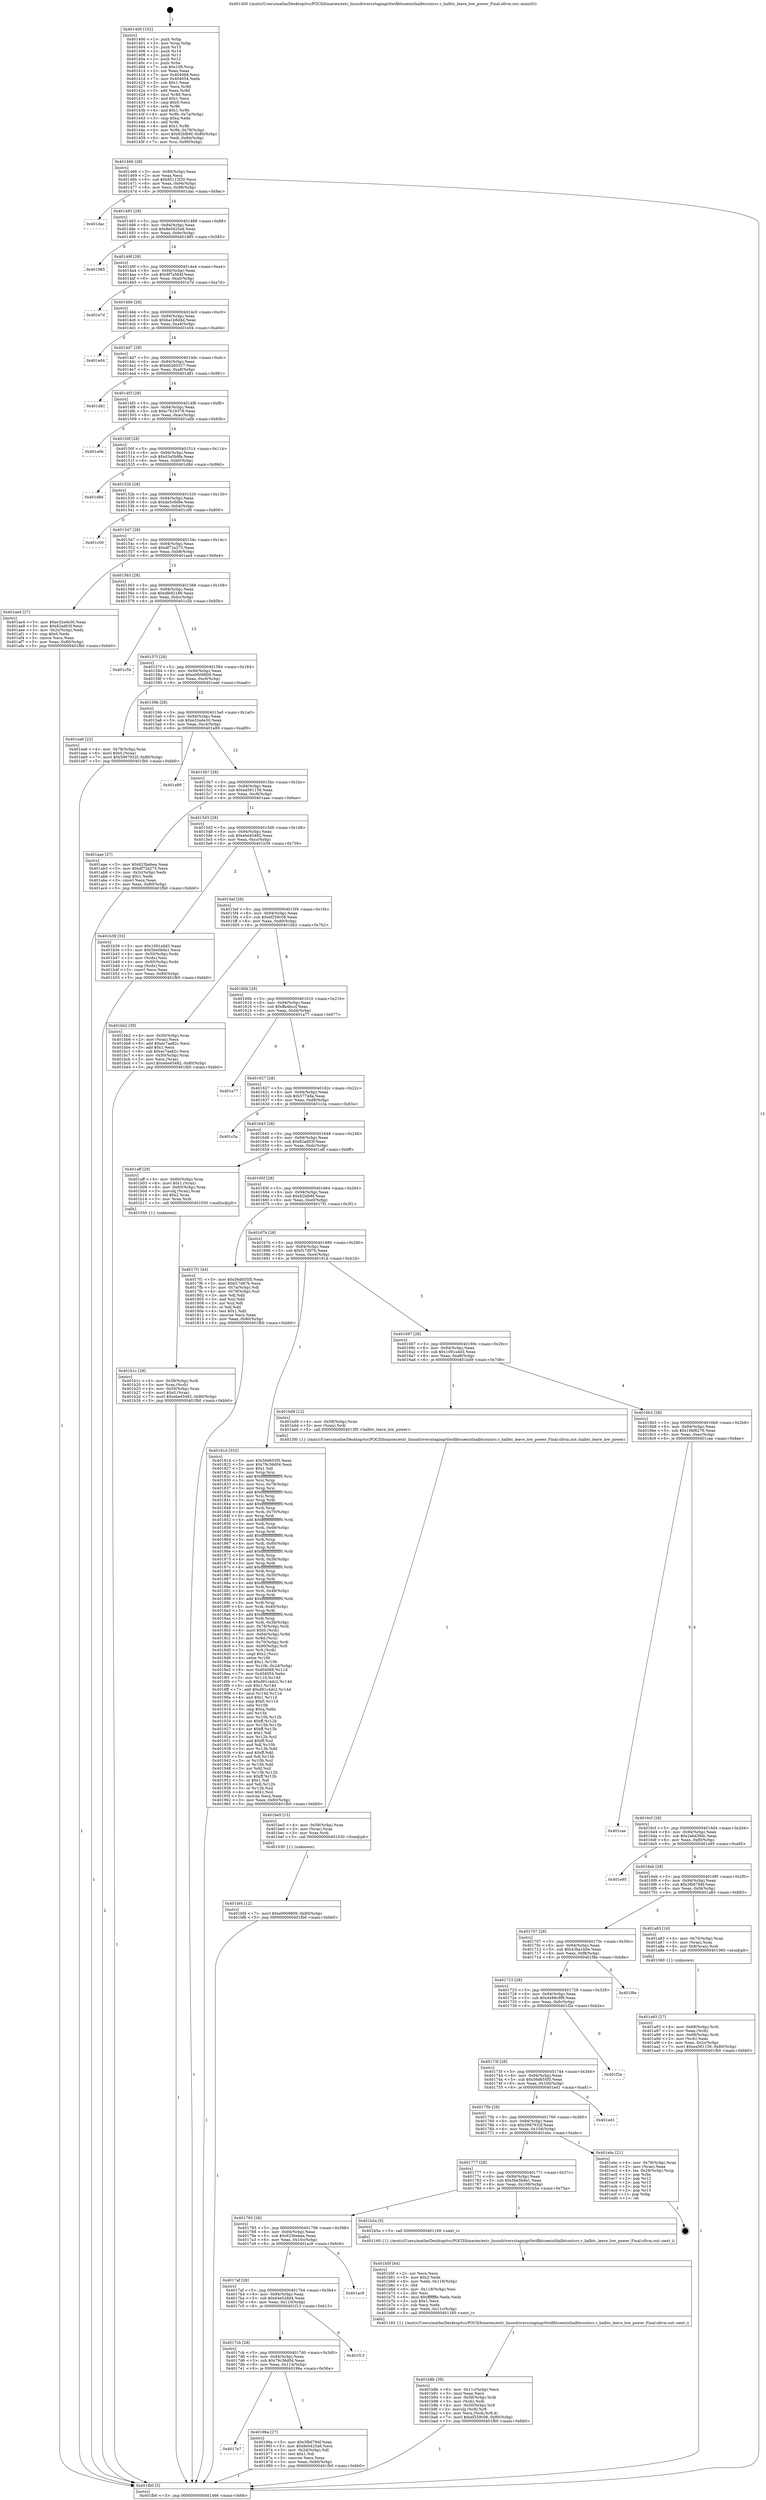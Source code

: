 digraph "0x401400" {
  label = "0x401400 (/mnt/c/Users/mathe/Desktop/tcc/POCII/binaries/extr_linuxdriversstagingrtlwifibtcoexisthalbtcoutsrc.c_halbtc_leave_low_power_Final-ollvm.out::main(0))"
  labelloc = "t"
  node[shape=record]

  Entry [label="",width=0.3,height=0.3,shape=circle,fillcolor=black,style=filled]
  "0x401466" [label="{
     0x401466 [29]\l
     | [instrs]\l
     &nbsp;&nbsp;0x401466 \<+3\>: mov -0x80(%rbp),%eax\l
     &nbsp;&nbsp;0x401469 \<+2\>: mov %eax,%ecx\l
     &nbsp;&nbsp;0x40146b \<+6\>: sub $0x85112f20,%ecx\l
     &nbsp;&nbsp;0x401471 \<+6\>: mov %eax,-0x94(%rbp)\l
     &nbsp;&nbsp;0x401477 \<+6\>: mov %ecx,-0x98(%rbp)\l
     &nbsp;&nbsp;0x40147d \<+6\>: je 0000000000401dac \<main+0x9ac\>\l
  }"]
  "0x401dac" [label="{
     0x401dac\l
  }", style=dashed]
  "0x401483" [label="{
     0x401483 [28]\l
     | [instrs]\l
     &nbsp;&nbsp;0x401483 \<+5\>: jmp 0000000000401488 \<main+0x88\>\l
     &nbsp;&nbsp;0x401488 \<+6\>: mov -0x94(%rbp),%eax\l
     &nbsp;&nbsp;0x40148e \<+5\>: sub $0x8e0425a6,%eax\l
     &nbsp;&nbsp;0x401493 \<+6\>: mov %eax,-0x9c(%rbp)\l
     &nbsp;&nbsp;0x401499 \<+6\>: je 0000000000401985 \<main+0x585\>\l
  }"]
  Exit [label="",width=0.3,height=0.3,shape=circle,fillcolor=black,style=filled,peripheries=2]
  "0x401985" [label="{
     0x401985\l
  }", style=dashed]
  "0x40149f" [label="{
     0x40149f [28]\l
     | [instrs]\l
     &nbsp;&nbsp;0x40149f \<+5\>: jmp 00000000004014a4 \<main+0xa4\>\l
     &nbsp;&nbsp;0x4014a4 \<+6\>: mov -0x94(%rbp),%eax\l
     &nbsp;&nbsp;0x4014aa \<+5\>: sub $0x8f7a564f,%eax\l
     &nbsp;&nbsp;0x4014af \<+6\>: mov %eax,-0xa0(%rbp)\l
     &nbsp;&nbsp;0x4014b5 \<+6\>: je 0000000000401e7d \<main+0xa7d\>\l
  }"]
  "0x401bf4" [label="{
     0x401bf4 [12]\l
     | [instrs]\l
     &nbsp;&nbsp;0x401bf4 \<+7\>: movl $0xe0609809,-0x80(%rbp)\l
     &nbsp;&nbsp;0x401bfb \<+5\>: jmp 0000000000401fb0 \<main+0xbb0\>\l
  }"]
  "0x401e7d" [label="{
     0x401e7d\l
  }", style=dashed]
  "0x4014bb" [label="{
     0x4014bb [28]\l
     | [instrs]\l
     &nbsp;&nbsp;0x4014bb \<+5\>: jmp 00000000004014c0 \<main+0xc0\>\l
     &nbsp;&nbsp;0x4014c0 \<+6\>: mov -0x94(%rbp),%eax\l
     &nbsp;&nbsp;0x4014c6 \<+5\>: sub $0xba1b8d4d,%eax\l
     &nbsp;&nbsp;0x4014cb \<+6\>: mov %eax,-0xa4(%rbp)\l
     &nbsp;&nbsp;0x4014d1 \<+6\>: je 0000000000401e04 \<main+0xa04\>\l
  }"]
  "0x401be5" [label="{
     0x401be5 [15]\l
     | [instrs]\l
     &nbsp;&nbsp;0x401be5 \<+4\>: mov -0x58(%rbp),%rax\l
     &nbsp;&nbsp;0x401be9 \<+3\>: mov (%rax),%rax\l
     &nbsp;&nbsp;0x401bec \<+3\>: mov %rax,%rdi\l
     &nbsp;&nbsp;0x401bef \<+5\>: call 0000000000401030 \<free@plt\>\l
     | [calls]\l
     &nbsp;&nbsp;0x401030 \{1\} (unknown)\l
  }"]
  "0x401e04" [label="{
     0x401e04\l
  }", style=dashed]
  "0x4014d7" [label="{
     0x4014d7 [28]\l
     | [instrs]\l
     &nbsp;&nbsp;0x4014d7 \<+5\>: jmp 00000000004014dc \<main+0xdc\>\l
     &nbsp;&nbsp;0x4014dc \<+6\>: mov -0x94(%rbp),%eax\l
     &nbsp;&nbsp;0x4014e2 \<+5\>: sub $0xbb260327,%eax\l
     &nbsp;&nbsp;0x4014e7 \<+6\>: mov %eax,-0xa8(%rbp)\l
     &nbsp;&nbsp;0x4014ed \<+6\>: je 0000000000401d81 \<main+0x981\>\l
  }"]
  "0x401b8b" [label="{
     0x401b8b [39]\l
     | [instrs]\l
     &nbsp;&nbsp;0x401b8b \<+6\>: mov -0x11c(%rbp),%ecx\l
     &nbsp;&nbsp;0x401b91 \<+3\>: imul %eax,%ecx\l
     &nbsp;&nbsp;0x401b94 \<+4\>: mov -0x58(%rbp),%rdi\l
     &nbsp;&nbsp;0x401b98 \<+3\>: mov (%rdi),%rdi\l
     &nbsp;&nbsp;0x401b9b \<+4\>: mov -0x50(%rbp),%r8\l
     &nbsp;&nbsp;0x401b9f \<+3\>: movslq (%r8),%r8\l
     &nbsp;&nbsp;0x401ba2 \<+4\>: mov %ecx,(%rdi,%r8,4)\l
     &nbsp;&nbsp;0x401ba6 \<+7\>: movl $0xef259c08,-0x80(%rbp)\l
     &nbsp;&nbsp;0x401bad \<+5\>: jmp 0000000000401fb0 \<main+0xbb0\>\l
  }"]
  "0x401d81" [label="{
     0x401d81\l
  }", style=dashed]
  "0x4014f3" [label="{
     0x4014f3 [28]\l
     | [instrs]\l
     &nbsp;&nbsp;0x4014f3 \<+5\>: jmp 00000000004014f8 \<main+0xf8\>\l
     &nbsp;&nbsp;0x4014f8 \<+6\>: mov -0x94(%rbp),%eax\l
     &nbsp;&nbsp;0x4014fe \<+5\>: sub $0xc7b19378,%eax\l
     &nbsp;&nbsp;0x401503 \<+6\>: mov %eax,-0xac(%rbp)\l
     &nbsp;&nbsp;0x401509 \<+6\>: je 0000000000401a0b \<main+0x60b\>\l
  }"]
  "0x401b5f" [label="{
     0x401b5f [44]\l
     | [instrs]\l
     &nbsp;&nbsp;0x401b5f \<+2\>: xor %ecx,%ecx\l
     &nbsp;&nbsp;0x401b61 \<+5\>: mov $0x2,%edx\l
     &nbsp;&nbsp;0x401b66 \<+6\>: mov %edx,-0x118(%rbp)\l
     &nbsp;&nbsp;0x401b6c \<+1\>: cltd\l
     &nbsp;&nbsp;0x401b6d \<+6\>: mov -0x118(%rbp),%esi\l
     &nbsp;&nbsp;0x401b73 \<+2\>: idiv %esi\l
     &nbsp;&nbsp;0x401b75 \<+6\>: imul $0xfffffffe,%edx,%edx\l
     &nbsp;&nbsp;0x401b7b \<+3\>: sub $0x1,%ecx\l
     &nbsp;&nbsp;0x401b7e \<+2\>: sub %ecx,%edx\l
     &nbsp;&nbsp;0x401b80 \<+6\>: mov %edx,-0x11c(%rbp)\l
     &nbsp;&nbsp;0x401b86 \<+5\>: call 0000000000401160 \<next_i\>\l
     | [calls]\l
     &nbsp;&nbsp;0x401160 \{1\} (/mnt/c/Users/mathe/Desktop/tcc/POCII/binaries/extr_linuxdriversstagingrtlwifibtcoexisthalbtcoutsrc.c_halbtc_leave_low_power_Final-ollvm.out::next_i)\l
  }"]
  "0x401a0b" [label="{
     0x401a0b\l
  }", style=dashed]
  "0x40150f" [label="{
     0x40150f [28]\l
     | [instrs]\l
     &nbsp;&nbsp;0x40150f \<+5\>: jmp 0000000000401514 \<main+0x114\>\l
     &nbsp;&nbsp;0x401514 \<+6\>: mov -0x94(%rbp),%eax\l
     &nbsp;&nbsp;0x40151a \<+5\>: sub $0xd3a5b8fe,%eax\l
     &nbsp;&nbsp;0x40151f \<+6\>: mov %eax,-0xb0(%rbp)\l
     &nbsp;&nbsp;0x401525 \<+6\>: je 0000000000401d8d \<main+0x98d\>\l
  }"]
  "0x401b1c" [label="{
     0x401b1c [29]\l
     | [instrs]\l
     &nbsp;&nbsp;0x401b1c \<+4\>: mov -0x58(%rbp),%rdi\l
     &nbsp;&nbsp;0x401b20 \<+3\>: mov %rax,(%rdi)\l
     &nbsp;&nbsp;0x401b23 \<+4\>: mov -0x50(%rbp),%rax\l
     &nbsp;&nbsp;0x401b27 \<+6\>: movl $0x0,(%rax)\l
     &nbsp;&nbsp;0x401b2d \<+7\>: movl $0xebe45482,-0x80(%rbp)\l
     &nbsp;&nbsp;0x401b34 \<+5\>: jmp 0000000000401fb0 \<main+0xbb0\>\l
  }"]
  "0x401d8d" [label="{
     0x401d8d\l
  }", style=dashed]
  "0x40152b" [label="{
     0x40152b [28]\l
     | [instrs]\l
     &nbsp;&nbsp;0x40152b \<+5\>: jmp 0000000000401530 \<main+0x130\>\l
     &nbsp;&nbsp;0x401530 \<+6\>: mov -0x94(%rbp),%eax\l
     &nbsp;&nbsp;0x401536 \<+5\>: sub $0xde5c6d9e,%eax\l
     &nbsp;&nbsp;0x40153b \<+6\>: mov %eax,-0xb4(%rbp)\l
     &nbsp;&nbsp;0x401541 \<+6\>: je 0000000000401c00 \<main+0x800\>\l
  }"]
  "0x401a93" [label="{
     0x401a93 [27]\l
     | [instrs]\l
     &nbsp;&nbsp;0x401a93 \<+4\>: mov -0x68(%rbp),%rdi\l
     &nbsp;&nbsp;0x401a97 \<+2\>: mov %eax,(%rdi)\l
     &nbsp;&nbsp;0x401a99 \<+4\>: mov -0x68(%rbp),%rdi\l
     &nbsp;&nbsp;0x401a9d \<+2\>: mov (%rdi),%eax\l
     &nbsp;&nbsp;0x401a9f \<+3\>: mov %eax,-0x2c(%rbp)\l
     &nbsp;&nbsp;0x401aa2 \<+7\>: movl $0xea561156,-0x80(%rbp)\l
     &nbsp;&nbsp;0x401aa9 \<+5\>: jmp 0000000000401fb0 \<main+0xbb0\>\l
  }"]
  "0x401c00" [label="{
     0x401c00\l
  }", style=dashed]
  "0x401547" [label="{
     0x401547 [28]\l
     | [instrs]\l
     &nbsp;&nbsp;0x401547 \<+5\>: jmp 000000000040154c \<main+0x14c\>\l
     &nbsp;&nbsp;0x40154c \<+6\>: mov -0x94(%rbp),%eax\l
     &nbsp;&nbsp;0x401552 \<+5\>: sub $0xdf72a275,%eax\l
     &nbsp;&nbsp;0x401557 \<+6\>: mov %eax,-0xb8(%rbp)\l
     &nbsp;&nbsp;0x40155d \<+6\>: je 0000000000401ae4 \<main+0x6e4\>\l
  }"]
  "0x4017e7" [label="{
     0x4017e7\l
  }", style=dashed]
  "0x401ae4" [label="{
     0x401ae4 [27]\l
     | [instrs]\l
     &nbsp;&nbsp;0x401ae4 \<+5\>: mov $0xe32ede30,%eax\l
     &nbsp;&nbsp;0x401ae9 \<+5\>: mov $0x82ad03f,%ecx\l
     &nbsp;&nbsp;0x401aee \<+3\>: mov -0x2c(%rbp),%edx\l
     &nbsp;&nbsp;0x401af1 \<+3\>: cmp $0x0,%edx\l
     &nbsp;&nbsp;0x401af4 \<+3\>: cmove %ecx,%eax\l
     &nbsp;&nbsp;0x401af7 \<+3\>: mov %eax,-0x80(%rbp)\l
     &nbsp;&nbsp;0x401afa \<+5\>: jmp 0000000000401fb0 \<main+0xbb0\>\l
  }"]
  "0x401563" [label="{
     0x401563 [28]\l
     | [instrs]\l
     &nbsp;&nbsp;0x401563 \<+5\>: jmp 0000000000401568 \<main+0x168\>\l
     &nbsp;&nbsp;0x401568 \<+6\>: mov -0x94(%rbp),%eax\l
     &nbsp;&nbsp;0x40156e \<+5\>: sub $0xdfe92186,%eax\l
     &nbsp;&nbsp;0x401573 \<+6\>: mov %eax,-0xbc(%rbp)\l
     &nbsp;&nbsp;0x401579 \<+6\>: je 0000000000401c5b \<main+0x85b\>\l
  }"]
  "0x40196a" [label="{
     0x40196a [27]\l
     | [instrs]\l
     &nbsp;&nbsp;0x40196a \<+5\>: mov $0x3fb6794f,%eax\l
     &nbsp;&nbsp;0x40196f \<+5\>: mov $0x8e0425a6,%ecx\l
     &nbsp;&nbsp;0x401974 \<+3\>: mov -0x2d(%rbp),%dl\l
     &nbsp;&nbsp;0x401977 \<+3\>: test $0x1,%dl\l
     &nbsp;&nbsp;0x40197a \<+3\>: cmovne %ecx,%eax\l
     &nbsp;&nbsp;0x40197d \<+3\>: mov %eax,-0x80(%rbp)\l
     &nbsp;&nbsp;0x401980 \<+5\>: jmp 0000000000401fb0 \<main+0xbb0\>\l
  }"]
  "0x401c5b" [label="{
     0x401c5b\l
  }", style=dashed]
  "0x40157f" [label="{
     0x40157f [28]\l
     | [instrs]\l
     &nbsp;&nbsp;0x40157f \<+5\>: jmp 0000000000401584 \<main+0x184\>\l
     &nbsp;&nbsp;0x401584 \<+6\>: mov -0x94(%rbp),%eax\l
     &nbsp;&nbsp;0x40158a \<+5\>: sub $0xe0609809,%eax\l
     &nbsp;&nbsp;0x40158f \<+6\>: mov %eax,-0xc0(%rbp)\l
     &nbsp;&nbsp;0x401595 \<+6\>: je 0000000000401ea6 \<main+0xaa6\>\l
  }"]
  "0x4017cb" [label="{
     0x4017cb [28]\l
     | [instrs]\l
     &nbsp;&nbsp;0x4017cb \<+5\>: jmp 00000000004017d0 \<main+0x3d0\>\l
     &nbsp;&nbsp;0x4017d0 \<+6\>: mov -0x94(%rbp),%eax\l
     &nbsp;&nbsp;0x4017d6 \<+5\>: sub $0x79c36d04,%eax\l
     &nbsp;&nbsp;0x4017db \<+6\>: mov %eax,-0x114(%rbp)\l
     &nbsp;&nbsp;0x4017e1 \<+6\>: je 000000000040196a \<main+0x56a\>\l
  }"]
  "0x401ea6" [label="{
     0x401ea6 [22]\l
     | [instrs]\l
     &nbsp;&nbsp;0x401ea6 \<+4\>: mov -0x78(%rbp),%rax\l
     &nbsp;&nbsp;0x401eaa \<+6\>: movl $0x0,(%rax)\l
     &nbsp;&nbsp;0x401eb0 \<+7\>: movl $0x5987932f,-0x80(%rbp)\l
     &nbsp;&nbsp;0x401eb7 \<+5\>: jmp 0000000000401fb0 \<main+0xbb0\>\l
  }"]
  "0x40159b" [label="{
     0x40159b [28]\l
     | [instrs]\l
     &nbsp;&nbsp;0x40159b \<+5\>: jmp 00000000004015a0 \<main+0x1a0\>\l
     &nbsp;&nbsp;0x4015a0 \<+6\>: mov -0x94(%rbp),%eax\l
     &nbsp;&nbsp;0x4015a6 \<+5\>: sub $0xe32ede30,%eax\l
     &nbsp;&nbsp;0x4015ab \<+6\>: mov %eax,-0xc4(%rbp)\l
     &nbsp;&nbsp;0x4015b1 \<+6\>: je 0000000000401e89 \<main+0xa89\>\l
  }"]
  "0x401f13" [label="{
     0x401f13\l
  }", style=dashed]
  "0x401e89" [label="{
     0x401e89\l
  }", style=dashed]
  "0x4015b7" [label="{
     0x4015b7 [28]\l
     | [instrs]\l
     &nbsp;&nbsp;0x4015b7 \<+5\>: jmp 00000000004015bc \<main+0x1bc\>\l
     &nbsp;&nbsp;0x4015bc \<+6\>: mov -0x94(%rbp),%eax\l
     &nbsp;&nbsp;0x4015c2 \<+5\>: sub $0xea561156,%eax\l
     &nbsp;&nbsp;0x4015c7 \<+6\>: mov %eax,-0xc8(%rbp)\l
     &nbsp;&nbsp;0x4015cd \<+6\>: je 0000000000401aae \<main+0x6ae\>\l
  }"]
  "0x4017af" [label="{
     0x4017af [28]\l
     | [instrs]\l
     &nbsp;&nbsp;0x4017af \<+5\>: jmp 00000000004017b4 \<main+0x3b4\>\l
     &nbsp;&nbsp;0x4017b4 \<+6\>: mov -0x94(%rbp),%eax\l
     &nbsp;&nbsp;0x4017ba \<+5\>: sub $0x64e028d4,%eax\l
     &nbsp;&nbsp;0x4017bf \<+6\>: mov %eax,-0x110(%rbp)\l
     &nbsp;&nbsp;0x4017c5 \<+6\>: je 0000000000401f13 \<main+0xb13\>\l
  }"]
  "0x401aae" [label="{
     0x401aae [27]\l
     | [instrs]\l
     &nbsp;&nbsp;0x401aae \<+5\>: mov $0x623bebea,%eax\l
     &nbsp;&nbsp;0x401ab3 \<+5\>: mov $0xdf72a275,%ecx\l
     &nbsp;&nbsp;0x401ab8 \<+3\>: mov -0x2c(%rbp),%edx\l
     &nbsp;&nbsp;0x401abb \<+3\>: cmp $0x1,%edx\l
     &nbsp;&nbsp;0x401abe \<+3\>: cmovl %ecx,%eax\l
     &nbsp;&nbsp;0x401ac1 \<+3\>: mov %eax,-0x80(%rbp)\l
     &nbsp;&nbsp;0x401ac4 \<+5\>: jmp 0000000000401fb0 \<main+0xbb0\>\l
  }"]
  "0x4015d3" [label="{
     0x4015d3 [28]\l
     | [instrs]\l
     &nbsp;&nbsp;0x4015d3 \<+5\>: jmp 00000000004015d8 \<main+0x1d8\>\l
     &nbsp;&nbsp;0x4015d8 \<+6\>: mov -0x94(%rbp),%eax\l
     &nbsp;&nbsp;0x4015de \<+5\>: sub $0xebe45482,%eax\l
     &nbsp;&nbsp;0x4015e3 \<+6\>: mov %eax,-0xcc(%rbp)\l
     &nbsp;&nbsp;0x4015e9 \<+6\>: je 0000000000401b39 \<main+0x739\>\l
  }"]
  "0x401ac9" [label="{
     0x401ac9\l
  }", style=dashed]
  "0x401b39" [label="{
     0x401b39 [33]\l
     | [instrs]\l
     &nbsp;&nbsp;0x401b39 \<+5\>: mov $0x1091a4d3,%eax\l
     &nbsp;&nbsp;0x401b3e \<+5\>: mov $0x5be5b9a1,%ecx\l
     &nbsp;&nbsp;0x401b43 \<+4\>: mov -0x50(%rbp),%rdx\l
     &nbsp;&nbsp;0x401b47 \<+2\>: mov (%rdx),%esi\l
     &nbsp;&nbsp;0x401b49 \<+4\>: mov -0x60(%rbp),%rdx\l
     &nbsp;&nbsp;0x401b4d \<+2\>: cmp (%rdx),%esi\l
     &nbsp;&nbsp;0x401b4f \<+3\>: cmovl %ecx,%eax\l
     &nbsp;&nbsp;0x401b52 \<+3\>: mov %eax,-0x80(%rbp)\l
     &nbsp;&nbsp;0x401b55 \<+5\>: jmp 0000000000401fb0 \<main+0xbb0\>\l
  }"]
  "0x4015ef" [label="{
     0x4015ef [28]\l
     | [instrs]\l
     &nbsp;&nbsp;0x4015ef \<+5\>: jmp 00000000004015f4 \<main+0x1f4\>\l
     &nbsp;&nbsp;0x4015f4 \<+6\>: mov -0x94(%rbp),%eax\l
     &nbsp;&nbsp;0x4015fa \<+5\>: sub $0xef259c08,%eax\l
     &nbsp;&nbsp;0x4015ff \<+6\>: mov %eax,-0xd0(%rbp)\l
     &nbsp;&nbsp;0x401605 \<+6\>: je 0000000000401bb2 \<main+0x7b2\>\l
  }"]
  "0x401793" [label="{
     0x401793 [28]\l
     | [instrs]\l
     &nbsp;&nbsp;0x401793 \<+5\>: jmp 0000000000401798 \<main+0x398\>\l
     &nbsp;&nbsp;0x401798 \<+6\>: mov -0x94(%rbp),%eax\l
     &nbsp;&nbsp;0x40179e \<+5\>: sub $0x623bebea,%eax\l
     &nbsp;&nbsp;0x4017a3 \<+6\>: mov %eax,-0x10c(%rbp)\l
     &nbsp;&nbsp;0x4017a9 \<+6\>: je 0000000000401ac9 \<main+0x6c9\>\l
  }"]
  "0x401bb2" [label="{
     0x401bb2 [39]\l
     | [instrs]\l
     &nbsp;&nbsp;0x401bb2 \<+4\>: mov -0x50(%rbp),%rax\l
     &nbsp;&nbsp;0x401bb6 \<+2\>: mov (%rax),%ecx\l
     &nbsp;&nbsp;0x401bb8 \<+6\>: add $0xec7aa82c,%ecx\l
     &nbsp;&nbsp;0x401bbe \<+3\>: add $0x1,%ecx\l
     &nbsp;&nbsp;0x401bc1 \<+6\>: sub $0xec7aa82c,%ecx\l
     &nbsp;&nbsp;0x401bc7 \<+4\>: mov -0x50(%rbp),%rax\l
     &nbsp;&nbsp;0x401bcb \<+2\>: mov %ecx,(%rax)\l
     &nbsp;&nbsp;0x401bcd \<+7\>: movl $0xebe45482,-0x80(%rbp)\l
     &nbsp;&nbsp;0x401bd4 \<+5\>: jmp 0000000000401fb0 \<main+0xbb0\>\l
  }"]
  "0x40160b" [label="{
     0x40160b [28]\l
     | [instrs]\l
     &nbsp;&nbsp;0x40160b \<+5\>: jmp 0000000000401610 \<main+0x210\>\l
     &nbsp;&nbsp;0x401610 \<+6\>: mov -0x94(%rbp),%eax\l
     &nbsp;&nbsp;0x401616 \<+5\>: sub $0xffa4bccf,%eax\l
     &nbsp;&nbsp;0x40161b \<+6\>: mov %eax,-0xd4(%rbp)\l
     &nbsp;&nbsp;0x401621 \<+6\>: je 0000000000401a77 \<main+0x677\>\l
  }"]
  "0x401b5a" [label="{
     0x401b5a [5]\l
     | [instrs]\l
     &nbsp;&nbsp;0x401b5a \<+5\>: call 0000000000401160 \<next_i\>\l
     | [calls]\l
     &nbsp;&nbsp;0x401160 \{1\} (/mnt/c/Users/mathe/Desktop/tcc/POCII/binaries/extr_linuxdriversstagingrtlwifibtcoexisthalbtcoutsrc.c_halbtc_leave_low_power_Final-ollvm.out::next_i)\l
  }"]
  "0x401a77" [label="{
     0x401a77\l
  }", style=dashed]
  "0x401627" [label="{
     0x401627 [28]\l
     | [instrs]\l
     &nbsp;&nbsp;0x401627 \<+5\>: jmp 000000000040162c \<main+0x22c\>\l
     &nbsp;&nbsp;0x40162c \<+6\>: mov -0x94(%rbp),%eax\l
     &nbsp;&nbsp;0x401632 \<+5\>: sub $0x5774da,%eax\l
     &nbsp;&nbsp;0x401637 \<+6\>: mov %eax,-0xd8(%rbp)\l
     &nbsp;&nbsp;0x40163d \<+6\>: je 0000000000401c3a \<main+0x83a\>\l
  }"]
  "0x401777" [label="{
     0x401777 [28]\l
     | [instrs]\l
     &nbsp;&nbsp;0x401777 \<+5\>: jmp 000000000040177c \<main+0x37c\>\l
     &nbsp;&nbsp;0x40177c \<+6\>: mov -0x94(%rbp),%eax\l
     &nbsp;&nbsp;0x401782 \<+5\>: sub $0x5be5b9a1,%eax\l
     &nbsp;&nbsp;0x401787 \<+6\>: mov %eax,-0x108(%rbp)\l
     &nbsp;&nbsp;0x40178d \<+6\>: je 0000000000401b5a \<main+0x75a\>\l
  }"]
  "0x401c3a" [label="{
     0x401c3a\l
  }", style=dashed]
  "0x401643" [label="{
     0x401643 [28]\l
     | [instrs]\l
     &nbsp;&nbsp;0x401643 \<+5\>: jmp 0000000000401648 \<main+0x248\>\l
     &nbsp;&nbsp;0x401648 \<+6\>: mov -0x94(%rbp),%eax\l
     &nbsp;&nbsp;0x40164e \<+5\>: sub $0x82ad03f,%eax\l
     &nbsp;&nbsp;0x401653 \<+6\>: mov %eax,-0xdc(%rbp)\l
     &nbsp;&nbsp;0x401659 \<+6\>: je 0000000000401aff \<main+0x6ff\>\l
  }"]
  "0x401ebc" [label="{
     0x401ebc [21]\l
     | [instrs]\l
     &nbsp;&nbsp;0x401ebc \<+4\>: mov -0x78(%rbp),%rax\l
     &nbsp;&nbsp;0x401ec0 \<+2\>: mov (%rax),%eax\l
     &nbsp;&nbsp;0x401ec2 \<+4\>: lea -0x28(%rbp),%rsp\l
     &nbsp;&nbsp;0x401ec6 \<+1\>: pop %rbx\l
     &nbsp;&nbsp;0x401ec7 \<+2\>: pop %r12\l
     &nbsp;&nbsp;0x401ec9 \<+2\>: pop %r13\l
     &nbsp;&nbsp;0x401ecb \<+2\>: pop %r14\l
     &nbsp;&nbsp;0x401ecd \<+2\>: pop %r15\l
     &nbsp;&nbsp;0x401ecf \<+1\>: pop %rbp\l
     &nbsp;&nbsp;0x401ed0 \<+1\>: ret\l
  }"]
  "0x401aff" [label="{
     0x401aff [29]\l
     | [instrs]\l
     &nbsp;&nbsp;0x401aff \<+4\>: mov -0x60(%rbp),%rax\l
     &nbsp;&nbsp;0x401b03 \<+6\>: movl $0x1,(%rax)\l
     &nbsp;&nbsp;0x401b09 \<+4\>: mov -0x60(%rbp),%rax\l
     &nbsp;&nbsp;0x401b0d \<+3\>: movslq (%rax),%rax\l
     &nbsp;&nbsp;0x401b10 \<+4\>: shl $0x2,%rax\l
     &nbsp;&nbsp;0x401b14 \<+3\>: mov %rax,%rdi\l
     &nbsp;&nbsp;0x401b17 \<+5\>: call 0000000000401050 \<malloc@plt\>\l
     | [calls]\l
     &nbsp;&nbsp;0x401050 \{1\} (unknown)\l
  }"]
  "0x40165f" [label="{
     0x40165f [28]\l
     | [instrs]\l
     &nbsp;&nbsp;0x40165f \<+5\>: jmp 0000000000401664 \<main+0x264\>\l
     &nbsp;&nbsp;0x401664 \<+6\>: mov -0x94(%rbp),%eax\l
     &nbsp;&nbsp;0x40166a \<+5\>: sub $0x82bfb6f,%eax\l
     &nbsp;&nbsp;0x40166f \<+6\>: mov %eax,-0xe0(%rbp)\l
     &nbsp;&nbsp;0x401675 \<+6\>: je 00000000004017f1 \<main+0x3f1\>\l
  }"]
  "0x40175b" [label="{
     0x40175b [28]\l
     | [instrs]\l
     &nbsp;&nbsp;0x40175b \<+5\>: jmp 0000000000401760 \<main+0x360\>\l
     &nbsp;&nbsp;0x401760 \<+6\>: mov -0x94(%rbp),%eax\l
     &nbsp;&nbsp;0x401766 \<+5\>: sub $0x5987932f,%eax\l
     &nbsp;&nbsp;0x40176b \<+6\>: mov %eax,-0x104(%rbp)\l
     &nbsp;&nbsp;0x401771 \<+6\>: je 0000000000401ebc \<main+0xabc\>\l
  }"]
  "0x4017f1" [label="{
     0x4017f1 [44]\l
     | [instrs]\l
     &nbsp;&nbsp;0x4017f1 \<+5\>: mov $0x56d655f5,%eax\l
     &nbsp;&nbsp;0x4017f6 \<+5\>: mov $0xf17d97b,%ecx\l
     &nbsp;&nbsp;0x4017fb \<+3\>: mov -0x7a(%rbp),%dl\l
     &nbsp;&nbsp;0x4017fe \<+4\>: mov -0x79(%rbp),%sil\l
     &nbsp;&nbsp;0x401802 \<+3\>: mov %dl,%dil\l
     &nbsp;&nbsp;0x401805 \<+3\>: and %sil,%dil\l
     &nbsp;&nbsp;0x401808 \<+3\>: xor %sil,%dl\l
     &nbsp;&nbsp;0x40180b \<+3\>: or %dl,%dil\l
     &nbsp;&nbsp;0x40180e \<+4\>: test $0x1,%dil\l
     &nbsp;&nbsp;0x401812 \<+3\>: cmovne %ecx,%eax\l
     &nbsp;&nbsp;0x401815 \<+3\>: mov %eax,-0x80(%rbp)\l
     &nbsp;&nbsp;0x401818 \<+5\>: jmp 0000000000401fb0 \<main+0xbb0\>\l
  }"]
  "0x40167b" [label="{
     0x40167b [28]\l
     | [instrs]\l
     &nbsp;&nbsp;0x40167b \<+5\>: jmp 0000000000401680 \<main+0x280\>\l
     &nbsp;&nbsp;0x401680 \<+6\>: mov -0x94(%rbp),%eax\l
     &nbsp;&nbsp;0x401686 \<+5\>: sub $0xf17d97b,%eax\l
     &nbsp;&nbsp;0x40168b \<+6\>: mov %eax,-0xe4(%rbp)\l
     &nbsp;&nbsp;0x401691 \<+6\>: je 000000000040181d \<main+0x41d\>\l
  }"]
  "0x401fb0" [label="{
     0x401fb0 [5]\l
     | [instrs]\l
     &nbsp;&nbsp;0x401fb0 \<+5\>: jmp 0000000000401466 \<main+0x66\>\l
  }"]
  "0x401400" [label="{
     0x401400 [102]\l
     | [instrs]\l
     &nbsp;&nbsp;0x401400 \<+1\>: push %rbp\l
     &nbsp;&nbsp;0x401401 \<+3\>: mov %rsp,%rbp\l
     &nbsp;&nbsp;0x401404 \<+2\>: push %r15\l
     &nbsp;&nbsp;0x401406 \<+2\>: push %r14\l
     &nbsp;&nbsp;0x401408 \<+2\>: push %r13\l
     &nbsp;&nbsp;0x40140a \<+2\>: push %r12\l
     &nbsp;&nbsp;0x40140c \<+1\>: push %rbx\l
     &nbsp;&nbsp;0x40140d \<+7\>: sub $0x108,%rsp\l
     &nbsp;&nbsp;0x401414 \<+2\>: xor %eax,%eax\l
     &nbsp;&nbsp;0x401416 \<+7\>: mov 0x404068,%ecx\l
     &nbsp;&nbsp;0x40141d \<+7\>: mov 0x404054,%edx\l
     &nbsp;&nbsp;0x401424 \<+3\>: sub $0x1,%eax\l
     &nbsp;&nbsp;0x401427 \<+3\>: mov %ecx,%r8d\l
     &nbsp;&nbsp;0x40142a \<+3\>: add %eax,%r8d\l
     &nbsp;&nbsp;0x40142d \<+4\>: imul %r8d,%ecx\l
     &nbsp;&nbsp;0x401431 \<+3\>: and $0x1,%ecx\l
     &nbsp;&nbsp;0x401434 \<+3\>: cmp $0x0,%ecx\l
     &nbsp;&nbsp;0x401437 \<+4\>: sete %r9b\l
     &nbsp;&nbsp;0x40143b \<+4\>: and $0x1,%r9b\l
     &nbsp;&nbsp;0x40143f \<+4\>: mov %r9b,-0x7a(%rbp)\l
     &nbsp;&nbsp;0x401443 \<+3\>: cmp $0xa,%edx\l
     &nbsp;&nbsp;0x401446 \<+4\>: setl %r9b\l
     &nbsp;&nbsp;0x40144a \<+4\>: and $0x1,%r9b\l
     &nbsp;&nbsp;0x40144e \<+4\>: mov %r9b,-0x79(%rbp)\l
     &nbsp;&nbsp;0x401452 \<+7\>: movl $0x82bfb6f,-0x80(%rbp)\l
     &nbsp;&nbsp;0x401459 \<+6\>: mov %edi,-0x84(%rbp)\l
     &nbsp;&nbsp;0x40145f \<+7\>: mov %rsi,-0x90(%rbp)\l
  }"]
  "0x401ed1" [label="{
     0x401ed1\l
  }", style=dashed]
  "0x40181d" [label="{
     0x40181d [333]\l
     | [instrs]\l
     &nbsp;&nbsp;0x40181d \<+5\>: mov $0x56d655f5,%eax\l
     &nbsp;&nbsp;0x401822 \<+5\>: mov $0x79c36d04,%ecx\l
     &nbsp;&nbsp;0x401827 \<+2\>: mov $0x1,%dl\l
     &nbsp;&nbsp;0x401829 \<+3\>: mov %rsp,%rsi\l
     &nbsp;&nbsp;0x40182c \<+4\>: add $0xfffffffffffffff0,%rsi\l
     &nbsp;&nbsp;0x401830 \<+3\>: mov %rsi,%rsp\l
     &nbsp;&nbsp;0x401833 \<+4\>: mov %rsi,-0x78(%rbp)\l
     &nbsp;&nbsp;0x401837 \<+3\>: mov %rsp,%rsi\l
     &nbsp;&nbsp;0x40183a \<+4\>: add $0xfffffffffffffff0,%rsi\l
     &nbsp;&nbsp;0x40183e \<+3\>: mov %rsi,%rsp\l
     &nbsp;&nbsp;0x401841 \<+3\>: mov %rsp,%rdi\l
     &nbsp;&nbsp;0x401844 \<+4\>: add $0xfffffffffffffff0,%rdi\l
     &nbsp;&nbsp;0x401848 \<+3\>: mov %rdi,%rsp\l
     &nbsp;&nbsp;0x40184b \<+4\>: mov %rdi,-0x70(%rbp)\l
     &nbsp;&nbsp;0x40184f \<+3\>: mov %rsp,%rdi\l
     &nbsp;&nbsp;0x401852 \<+4\>: add $0xfffffffffffffff0,%rdi\l
     &nbsp;&nbsp;0x401856 \<+3\>: mov %rdi,%rsp\l
     &nbsp;&nbsp;0x401859 \<+4\>: mov %rdi,-0x68(%rbp)\l
     &nbsp;&nbsp;0x40185d \<+3\>: mov %rsp,%rdi\l
     &nbsp;&nbsp;0x401860 \<+4\>: add $0xfffffffffffffff0,%rdi\l
     &nbsp;&nbsp;0x401864 \<+3\>: mov %rdi,%rsp\l
     &nbsp;&nbsp;0x401867 \<+4\>: mov %rdi,-0x60(%rbp)\l
     &nbsp;&nbsp;0x40186b \<+3\>: mov %rsp,%rdi\l
     &nbsp;&nbsp;0x40186e \<+4\>: add $0xfffffffffffffff0,%rdi\l
     &nbsp;&nbsp;0x401872 \<+3\>: mov %rdi,%rsp\l
     &nbsp;&nbsp;0x401875 \<+4\>: mov %rdi,-0x58(%rbp)\l
     &nbsp;&nbsp;0x401879 \<+3\>: mov %rsp,%rdi\l
     &nbsp;&nbsp;0x40187c \<+4\>: add $0xfffffffffffffff0,%rdi\l
     &nbsp;&nbsp;0x401880 \<+3\>: mov %rdi,%rsp\l
     &nbsp;&nbsp;0x401883 \<+4\>: mov %rdi,-0x50(%rbp)\l
     &nbsp;&nbsp;0x401887 \<+3\>: mov %rsp,%rdi\l
     &nbsp;&nbsp;0x40188a \<+4\>: add $0xfffffffffffffff0,%rdi\l
     &nbsp;&nbsp;0x40188e \<+3\>: mov %rdi,%rsp\l
     &nbsp;&nbsp;0x401891 \<+4\>: mov %rdi,-0x48(%rbp)\l
     &nbsp;&nbsp;0x401895 \<+3\>: mov %rsp,%rdi\l
     &nbsp;&nbsp;0x401898 \<+4\>: add $0xfffffffffffffff0,%rdi\l
     &nbsp;&nbsp;0x40189c \<+3\>: mov %rdi,%rsp\l
     &nbsp;&nbsp;0x40189f \<+4\>: mov %rdi,-0x40(%rbp)\l
     &nbsp;&nbsp;0x4018a3 \<+3\>: mov %rsp,%rdi\l
     &nbsp;&nbsp;0x4018a6 \<+4\>: add $0xfffffffffffffff0,%rdi\l
     &nbsp;&nbsp;0x4018aa \<+3\>: mov %rdi,%rsp\l
     &nbsp;&nbsp;0x4018ad \<+4\>: mov %rdi,-0x38(%rbp)\l
     &nbsp;&nbsp;0x4018b1 \<+4\>: mov -0x78(%rbp),%rdi\l
     &nbsp;&nbsp;0x4018b5 \<+6\>: movl $0x0,(%rdi)\l
     &nbsp;&nbsp;0x4018bb \<+7\>: mov -0x84(%rbp),%r8d\l
     &nbsp;&nbsp;0x4018c2 \<+3\>: mov %r8d,(%rsi)\l
     &nbsp;&nbsp;0x4018c5 \<+4\>: mov -0x70(%rbp),%rdi\l
     &nbsp;&nbsp;0x4018c9 \<+7\>: mov -0x90(%rbp),%r9\l
     &nbsp;&nbsp;0x4018d0 \<+3\>: mov %r9,(%rdi)\l
     &nbsp;&nbsp;0x4018d3 \<+3\>: cmpl $0x2,(%rsi)\l
     &nbsp;&nbsp;0x4018d6 \<+4\>: setne %r10b\l
     &nbsp;&nbsp;0x4018da \<+4\>: and $0x1,%r10b\l
     &nbsp;&nbsp;0x4018de \<+4\>: mov %r10b,-0x2d(%rbp)\l
     &nbsp;&nbsp;0x4018e2 \<+8\>: mov 0x404068,%r11d\l
     &nbsp;&nbsp;0x4018ea \<+7\>: mov 0x404054,%ebx\l
     &nbsp;&nbsp;0x4018f1 \<+3\>: mov %r11d,%r14d\l
     &nbsp;&nbsp;0x4018f4 \<+7\>: sub $0xd91c4dc2,%r14d\l
     &nbsp;&nbsp;0x4018fb \<+4\>: sub $0x1,%r14d\l
     &nbsp;&nbsp;0x4018ff \<+7\>: add $0xd91c4dc2,%r14d\l
     &nbsp;&nbsp;0x401906 \<+4\>: imul %r14d,%r11d\l
     &nbsp;&nbsp;0x40190a \<+4\>: and $0x1,%r11d\l
     &nbsp;&nbsp;0x40190e \<+4\>: cmp $0x0,%r11d\l
     &nbsp;&nbsp;0x401912 \<+4\>: sete %r10b\l
     &nbsp;&nbsp;0x401916 \<+3\>: cmp $0xa,%ebx\l
     &nbsp;&nbsp;0x401919 \<+4\>: setl %r15b\l
     &nbsp;&nbsp;0x40191d \<+3\>: mov %r10b,%r12b\l
     &nbsp;&nbsp;0x401920 \<+4\>: xor $0xff,%r12b\l
     &nbsp;&nbsp;0x401924 \<+3\>: mov %r15b,%r13b\l
     &nbsp;&nbsp;0x401927 \<+4\>: xor $0xff,%r13b\l
     &nbsp;&nbsp;0x40192b \<+3\>: xor $0x1,%dl\l
     &nbsp;&nbsp;0x40192e \<+3\>: mov %r12b,%sil\l
     &nbsp;&nbsp;0x401931 \<+4\>: and $0xff,%sil\l
     &nbsp;&nbsp;0x401935 \<+3\>: and %dl,%r10b\l
     &nbsp;&nbsp;0x401938 \<+3\>: mov %r13b,%dil\l
     &nbsp;&nbsp;0x40193b \<+4\>: and $0xff,%dil\l
     &nbsp;&nbsp;0x40193f \<+3\>: and %dl,%r15b\l
     &nbsp;&nbsp;0x401942 \<+3\>: or %r10b,%sil\l
     &nbsp;&nbsp;0x401945 \<+3\>: or %r15b,%dil\l
     &nbsp;&nbsp;0x401948 \<+3\>: xor %dil,%sil\l
     &nbsp;&nbsp;0x40194b \<+3\>: or %r13b,%r12b\l
     &nbsp;&nbsp;0x40194e \<+4\>: xor $0xff,%r12b\l
     &nbsp;&nbsp;0x401952 \<+3\>: or $0x1,%dl\l
     &nbsp;&nbsp;0x401955 \<+3\>: and %dl,%r12b\l
     &nbsp;&nbsp;0x401958 \<+3\>: or %r12b,%sil\l
     &nbsp;&nbsp;0x40195b \<+4\>: test $0x1,%sil\l
     &nbsp;&nbsp;0x40195f \<+3\>: cmovne %ecx,%eax\l
     &nbsp;&nbsp;0x401962 \<+3\>: mov %eax,-0x80(%rbp)\l
     &nbsp;&nbsp;0x401965 \<+5\>: jmp 0000000000401fb0 \<main+0xbb0\>\l
  }"]
  "0x401697" [label="{
     0x401697 [28]\l
     | [instrs]\l
     &nbsp;&nbsp;0x401697 \<+5\>: jmp 000000000040169c \<main+0x29c\>\l
     &nbsp;&nbsp;0x40169c \<+6\>: mov -0x94(%rbp),%eax\l
     &nbsp;&nbsp;0x4016a2 \<+5\>: sub $0x1091a4d3,%eax\l
     &nbsp;&nbsp;0x4016a7 \<+6\>: mov %eax,-0xe8(%rbp)\l
     &nbsp;&nbsp;0x4016ad \<+6\>: je 0000000000401bd9 \<main+0x7d9\>\l
  }"]
  "0x40173f" [label="{
     0x40173f [28]\l
     | [instrs]\l
     &nbsp;&nbsp;0x40173f \<+5\>: jmp 0000000000401744 \<main+0x344\>\l
     &nbsp;&nbsp;0x401744 \<+6\>: mov -0x94(%rbp),%eax\l
     &nbsp;&nbsp;0x40174a \<+5\>: sub $0x56d655f5,%eax\l
     &nbsp;&nbsp;0x40174f \<+6\>: mov %eax,-0x100(%rbp)\l
     &nbsp;&nbsp;0x401755 \<+6\>: je 0000000000401ed1 \<main+0xad1\>\l
  }"]
  "0x401f2e" [label="{
     0x401f2e\l
  }", style=dashed]
  "0x401bd9" [label="{
     0x401bd9 [12]\l
     | [instrs]\l
     &nbsp;&nbsp;0x401bd9 \<+4\>: mov -0x58(%rbp),%rax\l
     &nbsp;&nbsp;0x401bdd \<+3\>: mov (%rax),%rdi\l
     &nbsp;&nbsp;0x401be0 \<+5\>: call 00000000004013f0 \<halbtc_leave_low_power\>\l
     | [calls]\l
     &nbsp;&nbsp;0x4013f0 \{1\} (/mnt/c/Users/mathe/Desktop/tcc/POCII/binaries/extr_linuxdriversstagingrtlwifibtcoexisthalbtcoutsrc.c_halbtc_leave_low_power_Final-ollvm.out::halbtc_leave_low_power)\l
  }"]
  "0x4016b3" [label="{
     0x4016b3 [28]\l
     | [instrs]\l
     &nbsp;&nbsp;0x4016b3 \<+5\>: jmp 00000000004016b8 \<main+0x2b8\>\l
     &nbsp;&nbsp;0x4016b8 \<+6\>: mov -0x94(%rbp),%eax\l
     &nbsp;&nbsp;0x4016be \<+5\>: sub $0x10bf6276,%eax\l
     &nbsp;&nbsp;0x4016c3 \<+6\>: mov %eax,-0xec(%rbp)\l
     &nbsp;&nbsp;0x4016c9 \<+6\>: je 0000000000401cae \<main+0x8ae\>\l
  }"]
  "0x401723" [label="{
     0x401723 [28]\l
     | [instrs]\l
     &nbsp;&nbsp;0x401723 \<+5\>: jmp 0000000000401728 \<main+0x328\>\l
     &nbsp;&nbsp;0x401728 \<+6\>: mov -0x94(%rbp),%eax\l
     &nbsp;&nbsp;0x40172e \<+5\>: sub $0x4498c9f9,%eax\l
     &nbsp;&nbsp;0x401733 \<+6\>: mov %eax,-0xfc(%rbp)\l
     &nbsp;&nbsp;0x401739 \<+6\>: je 0000000000401f2e \<main+0xb2e\>\l
  }"]
  "0x401cae" [label="{
     0x401cae\l
  }", style=dashed]
  "0x4016cf" [label="{
     0x4016cf [28]\l
     | [instrs]\l
     &nbsp;&nbsp;0x4016cf \<+5\>: jmp 00000000004016d4 \<main+0x2d4\>\l
     &nbsp;&nbsp;0x4016d4 \<+6\>: mov -0x94(%rbp),%eax\l
     &nbsp;&nbsp;0x4016da \<+5\>: sub $0x2a6d39dc,%eax\l
     &nbsp;&nbsp;0x4016df \<+6\>: mov %eax,-0xf0(%rbp)\l
     &nbsp;&nbsp;0x4016e5 \<+6\>: je 0000000000401e95 \<main+0xa95\>\l
  }"]
  "0x401f8e" [label="{
     0x401f8e\l
  }", style=dashed]
  "0x401e95" [label="{
     0x401e95\l
  }", style=dashed]
  "0x4016eb" [label="{
     0x4016eb [28]\l
     | [instrs]\l
     &nbsp;&nbsp;0x4016eb \<+5\>: jmp 00000000004016f0 \<main+0x2f0\>\l
     &nbsp;&nbsp;0x4016f0 \<+6\>: mov -0x94(%rbp),%eax\l
     &nbsp;&nbsp;0x4016f6 \<+5\>: sub $0x3fb6794f,%eax\l
     &nbsp;&nbsp;0x4016fb \<+6\>: mov %eax,-0xf4(%rbp)\l
     &nbsp;&nbsp;0x401701 \<+6\>: je 0000000000401a83 \<main+0x683\>\l
  }"]
  "0x401707" [label="{
     0x401707 [28]\l
     | [instrs]\l
     &nbsp;&nbsp;0x401707 \<+5\>: jmp 000000000040170c \<main+0x30c\>\l
     &nbsp;&nbsp;0x40170c \<+6\>: mov -0x94(%rbp),%eax\l
     &nbsp;&nbsp;0x401712 \<+5\>: sub $0x43ba1b0e,%eax\l
     &nbsp;&nbsp;0x401717 \<+6\>: mov %eax,-0xf8(%rbp)\l
     &nbsp;&nbsp;0x40171d \<+6\>: je 0000000000401f8e \<main+0xb8e\>\l
  }"]
  "0x401a83" [label="{
     0x401a83 [16]\l
     | [instrs]\l
     &nbsp;&nbsp;0x401a83 \<+4\>: mov -0x70(%rbp),%rax\l
     &nbsp;&nbsp;0x401a87 \<+3\>: mov (%rax),%rax\l
     &nbsp;&nbsp;0x401a8a \<+4\>: mov 0x8(%rax),%rdi\l
     &nbsp;&nbsp;0x401a8e \<+5\>: call 0000000000401060 \<atoi@plt\>\l
     | [calls]\l
     &nbsp;&nbsp;0x401060 \{1\} (unknown)\l
  }"]
  Entry -> "0x401400" [label=" 1"]
  "0x401466" -> "0x401dac" [label=" 0"]
  "0x401466" -> "0x401483" [label=" 14"]
  "0x401ebc" -> Exit [label=" 1"]
  "0x401483" -> "0x401985" [label=" 0"]
  "0x401483" -> "0x40149f" [label=" 14"]
  "0x401ea6" -> "0x401fb0" [label=" 1"]
  "0x40149f" -> "0x401e7d" [label=" 0"]
  "0x40149f" -> "0x4014bb" [label=" 14"]
  "0x401bf4" -> "0x401fb0" [label=" 1"]
  "0x4014bb" -> "0x401e04" [label=" 0"]
  "0x4014bb" -> "0x4014d7" [label=" 14"]
  "0x401be5" -> "0x401bf4" [label=" 1"]
  "0x4014d7" -> "0x401d81" [label=" 0"]
  "0x4014d7" -> "0x4014f3" [label=" 14"]
  "0x401bd9" -> "0x401be5" [label=" 1"]
  "0x4014f3" -> "0x401a0b" [label=" 0"]
  "0x4014f3" -> "0x40150f" [label=" 14"]
  "0x401bb2" -> "0x401fb0" [label=" 1"]
  "0x40150f" -> "0x401d8d" [label=" 0"]
  "0x40150f" -> "0x40152b" [label=" 14"]
  "0x401b8b" -> "0x401fb0" [label=" 1"]
  "0x40152b" -> "0x401c00" [label=" 0"]
  "0x40152b" -> "0x401547" [label=" 14"]
  "0x401b5f" -> "0x401b8b" [label=" 1"]
  "0x401547" -> "0x401ae4" [label=" 1"]
  "0x401547" -> "0x401563" [label=" 13"]
  "0x401b5a" -> "0x401b5f" [label=" 1"]
  "0x401563" -> "0x401c5b" [label=" 0"]
  "0x401563" -> "0x40157f" [label=" 13"]
  "0x401b39" -> "0x401fb0" [label=" 2"]
  "0x40157f" -> "0x401ea6" [label=" 1"]
  "0x40157f" -> "0x40159b" [label=" 12"]
  "0x401aff" -> "0x401b1c" [label=" 1"]
  "0x40159b" -> "0x401e89" [label=" 0"]
  "0x40159b" -> "0x4015b7" [label=" 12"]
  "0x401ae4" -> "0x401fb0" [label=" 1"]
  "0x4015b7" -> "0x401aae" [label=" 1"]
  "0x4015b7" -> "0x4015d3" [label=" 11"]
  "0x401a93" -> "0x401fb0" [label=" 1"]
  "0x4015d3" -> "0x401b39" [label=" 2"]
  "0x4015d3" -> "0x4015ef" [label=" 9"]
  "0x401a83" -> "0x401a93" [label=" 1"]
  "0x4015ef" -> "0x401bb2" [label=" 1"]
  "0x4015ef" -> "0x40160b" [label=" 8"]
  "0x4017cb" -> "0x4017e7" [label=" 0"]
  "0x40160b" -> "0x401a77" [label=" 0"]
  "0x40160b" -> "0x401627" [label=" 8"]
  "0x4017cb" -> "0x40196a" [label=" 1"]
  "0x401627" -> "0x401c3a" [label=" 0"]
  "0x401627" -> "0x401643" [label=" 8"]
  "0x4017af" -> "0x4017cb" [label=" 1"]
  "0x401643" -> "0x401aff" [label=" 1"]
  "0x401643" -> "0x40165f" [label=" 7"]
  "0x4017af" -> "0x401f13" [label=" 0"]
  "0x40165f" -> "0x4017f1" [label=" 1"]
  "0x40165f" -> "0x40167b" [label=" 6"]
  "0x4017f1" -> "0x401fb0" [label=" 1"]
  "0x401400" -> "0x401466" [label=" 1"]
  "0x401fb0" -> "0x401466" [label=" 13"]
  "0x401793" -> "0x4017af" [label=" 1"]
  "0x40167b" -> "0x40181d" [label=" 1"]
  "0x40167b" -> "0x401697" [label=" 5"]
  "0x401793" -> "0x401ac9" [label=" 0"]
  "0x40181d" -> "0x401fb0" [label=" 1"]
  "0x401777" -> "0x401793" [label=" 1"]
  "0x401697" -> "0x401bd9" [label=" 1"]
  "0x401697" -> "0x4016b3" [label=" 4"]
  "0x401777" -> "0x401b5a" [label=" 1"]
  "0x4016b3" -> "0x401cae" [label=" 0"]
  "0x4016b3" -> "0x4016cf" [label=" 4"]
  "0x40175b" -> "0x401777" [label=" 2"]
  "0x4016cf" -> "0x401e95" [label=" 0"]
  "0x4016cf" -> "0x4016eb" [label=" 4"]
  "0x40175b" -> "0x401ebc" [label=" 1"]
  "0x4016eb" -> "0x401a83" [label=" 1"]
  "0x4016eb" -> "0x401707" [label=" 3"]
  "0x401aae" -> "0x401fb0" [label=" 1"]
  "0x401707" -> "0x401f8e" [label=" 0"]
  "0x401707" -> "0x401723" [label=" 3"]
  "0x401b1c" -> "0x401fb0" [label=" 1"]
  "0x401723" -> "0x401f2e" [label=" 0"]
  "0x401723" -> "0x40173f" [label=" 3"]
  "0x40196a" -> "0x401fb0" [label=" 1"]
  "0x40173f" -> "0x401ed1" [label=" 0"]
  "0x40173f" -> "0x40175b" [label=" 3"]
}
